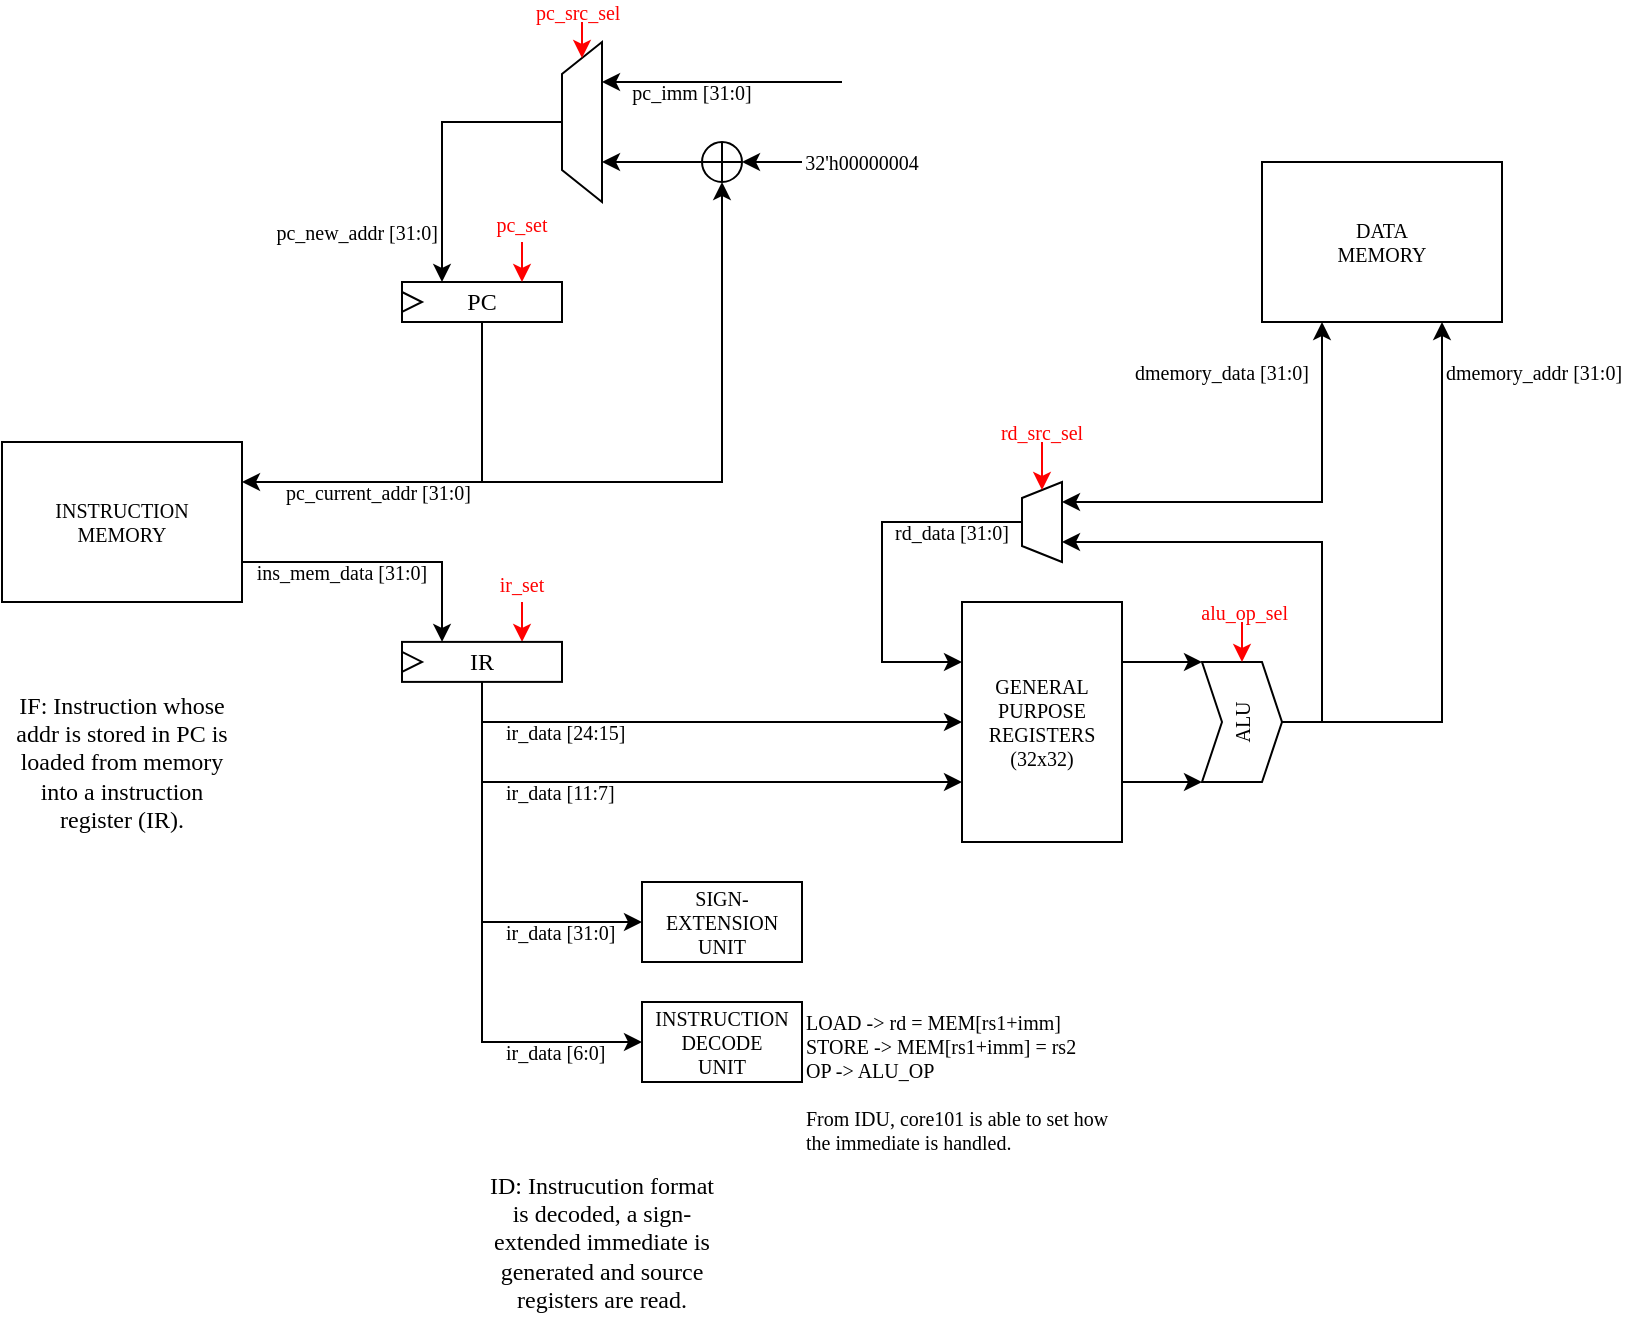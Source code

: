 <mxfile version="11.3.0" type="device" pages="1"><diagram id="1t9y9_KcyHShB-wkRH0A" name="Page-1"><mxGraphModel dx="971" dy="557" grid="1" gridSize="10" guides="1" tooltips="1" connect="1" arrows="1" fold="1" page="1" pageScale="1" pageWidth="4681" pageHeight="3300" math="0" shadow="0"><root><mxCell id="0"/><mxCell id="1" parent="0"/><mxCell id="yopNlZpIwG6vkv3u-zwX-5" value="" style="endArrow=classic;html=1;fontFamily=Times New Roman;fontSize=10;entryX=0.75;entryY=0;entryDx=0;entryDy=0;fontColor=#FF0000;strokeColor=#FF0000;" parent="1" target="yopNlZpIwG6vkv3u-zwX-1" edge="1"><mxGeometry width="50" height="50" relative="1" as="geometry"><mxPoint x="300" y="400" as="sourcePoint"/><mxPoint x="350" y="339.952" as="targetPoint"/></mxGeometry></mxCell><mxCell id="yopNlZpIwG6vkv3u-zwX-6" value="ir_set" style="text;html=1;strokeColor=none;fillColor=none;align=center;verticalAlign=bottom;whiteSpace=wrap;rounded=0;fontSize=10;fontFamily=Times New Roman;fontColor=#FF0000;" parent="1" vertex="1"><mxGeometry x="280" y="390" width="40" height="10" as="geometry"/></mxCell><mxCell id="yopNlZpIwG6vkv3u-zwX-7" value="" style="endArrow=classic;html=1;fontFamily=Times New Roman;fontSize=10;exitX=0.5;exitY=1;exitDx=0;exitDy=0;entryX=0;entryY=0.5;entryDx=0;entryDy=0;rounded=0;" parent="1" source="yopNlZpIwG6vkv3u-zwX-1" target="yopNlZpIwG6vkv3u-zwX-43" edge="1"><mxGeometry width="50" height="50" relative="1" as="geometry"><mxPoint x="270" y="499.952" as="sourcePoint"/><mxPoint x="280" y="479.952" as="targetPoint"/><Array as="points"><mxPoint x="280" y="620"/></Array></mxGeometry></mxCell><mxCell id="yopNlZpIwG6vkv3u-zwX-8" value="ir_data [24:15]" style="text;html=1;strokeColor=none;fillColor=none;align=left;verticalAlign=middle;whiteSpace=wrap;rounded=0;fontSize=10;fontFamily=Times New Roman;horizontal=1;" parent="1" vertex="1"><mxGeometry x="290" y="460" width="70" height="10" as="geometry"/></mxCell><mxCell id="yopNlZpIwG6vkv3u-zwX-9" value="INSTRUCTION&lt;br&gt;MEMORY" style="rounded=0;whiteSpace=wrap;html=1;fontFamily=Times New Roman;fontSize=10;align=center;" parent="1" vertex="1"><mxGeometry x="40" y="320" width="120" height="80" as="geometry"/></mxCell><mxCell id="yopNlZpIwG6vkv3u-zwX-10" value="" style="group" parent="1" vertex="1" connectable="0"><mxGeometry x="240" y="419.952" width="80" height="20" as="geometry"/></mxCell><mxCell id="yopNlZpIwG6vkv3u-zwX-1" value="IR" style="rounded=0;whiteSpace=wrap;html=1;fontFamily=Times New Roman;" parent="yopNlZpIwG6vkv3u-zwX-10" vertex="1"><mxGeometry width="80" height="20" as="geometry"/></mxCell><mxCell id="yopNlZpIwG6vkv3u-zwX-2" value="" style="triangle;whiteSpace=wrap;html=1;" parent="yopNlZpIwG6vkv3u-zwX-10" vertex="1"><mxGeometry y="5" width="10" height="10" as="geometry"/></mxCell><mxCell id="yopNlZpIwG6vkv3u-zwX-11" value="" style="group" parent="1" vertex="1" connectable="0"><mxGeometry x="240" y="240" width="80" height="20" as="geometry"/></mxCell><mxCell id="yopNlZpIwG6vkv3u-zwX-12" value="PC" style="rounded=0;whiteSpace=wrap;html=1;fontFamily=Times New Roman;" parent="yopNlZpIwG6vkv3u-zwX-11" vertex="1"><mxGeometry width="80" height="20" as="geometry"/></mxCell><mxCell id="yopNlZpIwG6vkv3u-zwX-13" value="" style="triangle;whiteSpace=wrap;html=1;" parent="yopNlZpIwG6vkv3u-zwX-11" vertex="1"><mxGeometry y="5" width="10" height="10" as="geometry"/></mxCell><mxCell id="yopNlZpIwG6vkv3u-zwX-15" value="pc_current_addr [31:0]" style="text;html=1;strokeColor=none;fillColor=none;align=left;verticalAlign=middle;whiteSpace=wrap;rounded=0;fontSize=10;fontFamily=Times New Roman;" parent="1" vertex="1"><mxGeometry x="180" y="340" width="100" height="10" as="geometry"/></mxCell><mxCell id="yopNlZpIwG6vkv3u-zwX-18" value="" style="endArrow=classic;html=1;fontFamily=Times New Roman;fontSize=10;entryX=1;entryY=0.25;entryDx=0;entryDy=0;exitX=0.5;exitY=1;exitDx=0;exitDy=0;rounded=0;" parent="1" source="yopNlZpIwG6vkv3u-zwX-12" target="yopNlZpIwG6vkv3u-zwX-9" edge="1"><mxGeometry width="50" height="50" relative="1" as="geometry"><mxPoint x="220" y="340" as="sourcePoint"/><mxPoint x="260" y="330" as="targetPoint"/><Array as="points"><mxPoint x="280" y="340"/></Array></mxGeometry></mxCell><mxCell id="yopNlZpIwG6vkv3u-zwX-19" value="" style="endArrow=classic;html=1;fontFamily=Times New Roman;fontSize=10;exitX=1;exitY=0.75;exitDx=0;exitDy=0;entryX=0.25;entryY=0;entryDx=0;entryDy=0;rounded=0;" parent="1" source="yopNlZpIwG6vkv3u-zwX-9" target="yopNlZpIwG6vkv3u-zwX-1" edge="1"><mxGeometry width="50" height="50" relative="1" as="geometry"><mxPoint x="180" y="410" as="sourcePoint"/><mxPoint x="220" y="380" as="targetPoint"/><Array as="points"><mxPoint x="260" y="380"/></Array></mxGeometry></mxCell><mxCell id="yopNlZpIwG6vkv3u-zwX-21" value="ins_mem_data [31:0]" style="text;html=1;strokeColor=none;fillColor=none;align=center;verticalAlign=middle;whiteSpace=wrap;rounded=0;fontFamily=Times New Roman;fontSize=10;" parent="1" vertex="1"><mxGeometry x="160" y="380" width="100" height="10" as="geometry"/></mxCell><mxCell id="yopNlZpIwG6vkv3u-zwX-22" value="" style="endArrow=classic;html=1;fontFamily=Times New Roman;fontSize=10;entryX=0.75;entryY=0;entryDx=0;entryDy=0;strokeColor=#FF0000;" parent="1" target="yopNlZpIwG6vkv3u-zwX-12" edge="1"><mxGeometry width="50" height="50" relative="1" as="geometry"><mxPoint x="300" y="220" as="sourcePoint"/><mxPoint x="240" y="170" as="targetPoint"/></mxGeometry></mxCell><mxCell id="yopNlZpIwG6vkv3u-zwX-23" value="pc_set" style="text;html=1;strokeColor=none;fillColor=none;align=center;verticalAlign=bottom;whiteSpace=wrap;rounded=0;fontSize=10;fontFamily=Times New Roman;fontColor=#FF0000;" parent="1" vertex="1"><mxGeometry x="280" y="210" width="40" height="10" as="geometry"/></mxCell><mxCell id="yopNlZpIwG6vkv3u-zwX-24" value="" style="endArrow=classic;html=1;strokeColor=#000000;fontFamily=Times New Roman;fontSize=10;fontColor=#FF0000;entryX=0.25;entryY=0;entryDx=0;entryDy=0;rounded=0;exitX=0.5;exitY=0;exitDx=0;exitDy=0;" parent="1" target="yopNlZpIwG6vkv3u-zwX-12" edge="1" source="yopNlZpIwG6vkv3u-zwX-36"><mxGeometry width="50" height="50" relative="1" as="geometry"><mxPoint x="350" y="160" as="sourcePoint"/><mxPoint x="280" y="130" as="targetPoint"/><Array as="points"><mxPoint x="260" y="160"/></Array></mxGeometry></mxCell><mxCell id="yopNlZpIwG6vkv3u-zwX-25" value="&lt;font color=&quot;#000000&quot;&gt;pc_new_addr [31:0]&lt;/font&gt;" style="text;html=1;strokeColor=none;fillColor=none;align=right;verticalAlign=middle;whiteSpace=wrap;rounded=0;fontFamily=Times New Roman;fontSize=10;fontColor=#FF0000;" parent="1" vertex="1"><mxGeometry x="170" y="210" width="90" height="10" as="geometry"/></mxCell><mxCell id="yopNlZpIwG6vkv3u-zwX-34" value="" style="endArrow=classic;html=1;strokeColor=#000000;fontFamily=Times New Roman;fontSize=10;fontColor=#000000;rounded=0;" parent="1" edge="1"><mxGeometry width="50" height="50" relative="1" as="geometry"><mxPoint x="280" y="340" as="sourcePoint"/><mxPoint x="400" y="190" as="targetPoint"/><Array as="points"><mxPoint x="400" y="340"/></Array></mxGeometry></mxCell><mxCell id="yopNlZpIwG6vkv3u-zwX-36" value="" style="shape=trapezoid;perimeter=trapezoidPerimeter;whiteSpace=wrap;html=1;fontFamily=Times New Roman;fontSize=10;fontColor=#000000;align=center;direction=north;" parent="1" vertex="1"><mxGeometry x="320" y="120" width="20" height="80" as="geometry"/></mxCell><mxCell id="yopNlZpIwG6vkv3u-zwX-37" value="" style="endArrow=classic;html=1;strokeColor=#000000;fontFamily=Times New Roman;fontSize=10;fontColor=#000000;entryX=0.25;entryY=1;entryDx=0;entryDy=0;" parent="1" target="yopNlZpIwG6vkv3u-zwX-36" edge="1"><mxGeometry width="50" height="50" relative="1" as="geometry"><mxPoint x="390" y="180" as="sourcePoint"/><mxPoint x="430" y="210" as="targetPoint"/></mxGeometry></mxCell><mxCell id="yopNlZpIwG6vkv3u-zwX-38" value="" style="endArrow=classic;html=1;strokeColor=#000000;fontFamily=Times New Roman;fontSize=10;fontColor=#000000;entryX=0.75;entryY=1;entryDx=0;entryDy=0;" parent="1" target="yopNlZpIwG6vkv3u-zwX-36" edge="1"><mxGeometry width="50" height="50" relative="1" as="geometry"><mxPoint x="460" y="140" as="sourcePoint"/><mxPoint x="480" y="120" as="targetPoint"/></mxGeometry></mxCell><mxCell id="him9F_QQ1RSPzocbQYSY-12" style="edgeStyle=orthogonalEdgeStyle;rounded=0;orthogonalLoop=1;jettySize=auto;html=1;fontFamily=Times New Roman;" edge="1" parent="1" source="yopNlZpIwG6vkv3u-zwX-39"><mxGeometry relative="1" as="geometry"><mxPoint x="410" y="180" as="targetPoint"/></mxGeometry></mxCell><mxCell id="yopNlZpIwG6vkv3u-zwX-39" value="32'h00000004" style="text;html=1;strokeColor=none;fillColor=none;align=center;verticalAlign=middle;whiteSpace=wrap;rounded=0;fontFamily=Times New Roman;fontSize=10;fontColor=#000000;" parent="1" vertex="1"><mxGeometry x="440" y="175" width="60" height="10" as="geometry"/></mxCell><mxCell id="yopNlZpIwG6vkv3u-zwX-40" value="pc_imm [31:0]" style="text;html=1;strokeColor=none;fillColor=none;align=center;verticalAlign=middle;whiteSpace=wrap;rounded=0;fontFamily=Times New Roman;fontSize=10;fontColor=#000000;" parent="1" vertex="1"><mxGeometry x="350" y="140" width="70" height="10" as="geometry"/></mxCell><mxCell id="yopNlZpIwG6vkv3u-zwX-41" value="" style="endArrow=classic;html=1;strokeColor=#FF0000;fontFamily=Times New Roman;fontSize=10;fontColor=#000000;entryX=1;entryY=0.5;entryDx=0;entryDy=0;" parent="1" target="yopNlZpIwG6vkv3u-zwX-36" edge="1"><mxGeometry width="50" height="50" relative="1" as="geometry"><mxPoint x="330" y="110" as="sourcePoint"/><mxPoint x="350" y="50" as="targetPoint"/></mxGeometry></mxCell><mxCell id="yopNlZpIwG6vkv3u-zwX-42" value="pc_src_sel" style="text;html=1;strokeColor=none;fillColor=none;align=left;verticalAlign=middle;whiteSpace=wrap;rounded=0;fontSize=10;fontFamily=Times New Roman;fontColor=#FF0000;" parent="1" vertex="1"><mxGeometry x="305" y="100" width="50" height="10" as="geometry"/></mxCell><mxCell id="yopNlZpIwG6vkv3u-zwX-43" value="INSTRUCTION&lt;br&gt;DECODE&lt;br&gt;UNIT" style="rounded=0;whiteSpace=wrap;html=1;fontFamily=Times New Roman;fontSize=10;fontColor=#000000;align=center;" parent="1" vertex="1"><mxGeometry x="360" y="600" width="80" height="40" as="geometry"/></mxCell><mxCell id="yopNlZpIwG6vkv3u-zwX-44" value="" style="shape=trapezoid;perimeter=trapezoidPerimeter;whiteSpace=wrap;html=1;fontFamily=Times New Roman;fontSize=10;fontColor=#000000;align=center;direction=north;" parent="1" vertex="1"><mxGeometry x="550" y="340" width="20" height="40" as="geometry"/></mxCell><mxCell id="yopNlZpIwG6vkv3u-zwX-45" value="LOAD -&amp;gt; rd = MEM[rs1+imm]&lt;br&gt;STORE -&amp;gt; MEM[rs1+imm] = rs2&lt;br&gt;OP -&amp;gt; ALU_OP&lt;br&gt;&lt;br&gt;From IDU, core101 is able to set how the immediate is handled." style="text;html=1;strokeColor=none;fillColor=none;align=left;verticalAlign=middle;whiteSpace=wrap;rounded=0;fontFamily=Times New Roman;fontSize=10;fontColor=#000000;" parent="1" vertex="1"><mxGeometry x="440" y="600" width="160" height="80" as="geometry"/></mxCell><mxCell id="yopNlZpIwG6vkv3u-zwX-46" value="GENERAL&lt;br&gt;PURPOSE&lt;br&gt;REGISTERS&lt;br&gt;(32x32)" style="rounded=0;whiteSpace=wrap;html=1;fontFamily=Times New Roman;fontSize=10;fontColor=#000000;align=center;" parent="1" vertex="1"><mxGeometry x="520" y="400" width="80" height="120" as="geometry"/></mxCell><mxCell id="yopNlZpIwG6vkv3u-zwX-47" value="ir_data [6:0]" style="text;html=1;strokeColor=none;fillColor=none;align=left;verticalAlign=middle;whiteSpace=wrap;rounded=0;fontSize=10;fontFamily=Times New Roman;" parent="1" vertex="1"><mxGeometry x="290" y="620" width="60" height="10" as="geometry"/></mxCell><mxCell id="yopNlZpIwG6vkv3u-zwX-49" value="" style="endArrow=classic;html=1;strokeColor=#FF0000;fontFamily=Times New Roman;fontSize=10;fontColor=#000000;entryX=1;entryY=0.5;entryDx=0;entryDy=0;" parent="1" target="yopNlZpIwG6vkv3u-zwX-44" edge="1"><mxGeometry width="50" height="50" relative="1" as="geometry"><mxPoint x="560" y="320" as="sourcePoint"/><mxPoint x="700" y="230" as="targetPoint"/></mxGeometry></mxCell><mxCell id="yopNlZpIwG6vkv3u-zwX-51" value="rd_src_sel" style="text;html=1;strokeColor=none;fillColor=none;align=center;verticalAlign=middle;whiteSpace=wrap;rounded=0;fontFamily=Times New Roman;fontSize=10;fontColor=#FF0000;" parent="1" vertex="1"><mxGeometry x="540" y="310" width="40" height="10" as="geometry"/></mxCell><mxCell id="yopNlZpIwG6vkv3u-zwX-52" value="ALU" style="shape=step;perimeter=stepPerimeter;whiteSpace=wrap;html=1;fixedSize=1;fontFamily=Times New Roman;fontSize=10;fontColor=#000000;align=center;size=10;horizontal=0;" parent="1" vertex="1"><mxGeometry x="640" y="430" width="40" height="60" as="geometry"/></mxCell><mxCell id="yopNlZpIwG6vkv3u-zwX-53" value="" style="endArrow=classic;html=1;strokeColor=#000000;fontFamily=Times New Roman;fontSize=10;fontColor=#000000;exitX=1;exitY=0.25;exitDx=0;exitDy=0;entryX=0;entryY=0;entryDx=0;entryDy=0;entryPerimeter=0;rounded=0;" parent="1" source="yopNlZpIwG6vkv3u-zwX-46" target="yopNlZpIwG6vkv3u-zwX-52" edge="1"><mxGeometry width="50" height="50" relative="1" as="geometry"><mxPoint x="680" y="450" as="sourcePoint"/><mxPoint x="730" y="400" as="targetPoint"/><Array as="points"/></mxGeometry></mxCell><mxCell id="yopNlZpIwG6vkv3u-zwX-54" value="" style="endArrow=classic;html=1;strokeColor=#000000;fontFamily=Times New Roman;fontSize=10;fontColor=#000000;exitX=1;exitY=0.75;exitDx=0;exitDy=0;entryX=0;entryY=1;entryDx=0;entryDy=0;entryPerimeter=0;" parent="1" source="yopNlZpIwG6vkv3u-zwX-46" target="yopNlZpIwG6vkv3u-zwX-52" edge="1"><mxGeometry width="50" height="50" relative="1" as="geometry"><mxPoint x="640" y="480" as="sourcePoint"/><mxPoint x="680" y="480" as="targetPoint"/></mxGeometry></mxCell><mxCell id="yopNlZpIwG6vkv3u-zwX-55" value="" style="endArrow=classic;html=1;strokeColor=#000000;fontFamily=Times New Roman;fontSize=10;fontColor=#000000;exitX=1;exitY=0.5;exitDx=0;exitDy=0;entryX=0.25;entryY=1;entryDx=0;entryDy=0;rounded=0;" parent="1" source="yopNlZpIwG6vkv3u-zwX-52" target="yopNlZpIwG6vkv3u-zwX-44" edge="1"><mxGeometry width="50" height="50" relative="1" as="geometry"><mxPoint x="730" y="410" as="sourcePoint"/><mxPoint x="780" y="360" as="targetPoint"/><Array as="points"><mxPoint x="700" y="460"/><mxPoint x="700" y="370"/></Array></mxGeometry></mxCell><mxCell id="yopNlZpIwG6vkv3u-zwX-56" value="" style="endArrow=classic;html=1;strokeColor=#000000;fontFamily=Times New Roman;fontSize=10;fontColor=#000000;exitX=0.5;exitY=0;exitDx=0;exitDy=0;entryX=0;entryY=0.25;entryDx=0;entryDy=0;rounded=0;" parent="1" source="yopNlZpIwG6vkv3u-zwX-44" target="yopNlZpIwG6vkv3u-zwX-46" edge="1"><mxGeometry width="50" height="50" relative="1" as="geometry"><mxPoint x="420" y="410" as="sourcePoint"/><mxPoint x="470" y="360" as="targetPoint"/><Array as="points"><mxPoint x="480" y="360"/><mxPoint x="480" y="430"/></Array></mxGeometry></mxCell><mxCell id="yopNlZpIwG6vkv3u-zwX-57" value="DATA&lt;br&gt;MEMORY" style="rounded=0;whiteSpace=wrap;html=1;fontFamily=Times New Roman;fontSize=10;align=center;" parent="1" vertex="1"><mxGeometry x="670" y="180" width="120" height="80" as="geometry"/></mxCell><mxCell id="yopNlZpIwG6vkv3u-zwX-58" value="" style="endArrow=classic;html=1;strokeColor=#000000;fontFamily=Times New Roman;fontSize=10;fontColor=#000000;exitX=0.25;exitY=1;exitDx=0;exitDy=0;entryX=0.75;entryY=1;entryDx=0;entryDy=0;rounded=0;startArrow=classic;startFill=1;" parent="1" source="yopNlZpIwG6vkv3u-zwX-57" target="yopNlZpIwG6vkv3u-zwX-44" edge="1"><mxGeometry width="50" height="50" relative="1" as="geometry"><mxPoint x="780" y="240" as="sourcePoint"/><mxPoint x="830" y="190" as="targetPoint"/><Array as="points"><mxPoint x="700" y="350"/></Array></mxGeometry></mxCell><mxCell id="yopNlZpIwG6vkv3u-zwX-59" value="" style="endArrow=classic;html=1;strokeColor=#FF0000;fontFamily=Times New Roman;fontSize=10;fontColor=#000000;entryX=0.5;entryY=0;entryDx=0;entryDy=0;" parent="1" target="yopNlZpIwG6vkv3u-zwX-52" edge="1"><mxGeometry width="50" height="50" relative="1" as="geometry"><mxPoint x="660" y="410" as="sourcePoint"/><mxPoint x="650" y="430" as="targetPoint"/></mxGeometry></mxCell><mxCell id="yopNlZpIwG6vkv3u-zwX-60" value="alu_op_sel" style="text;html=1;strokeColor=none;fillColor=none;align=right;verticalAlign=middle;whiteSpace=wrap;rounded=0;fontFamily=Times New Roman;fontSize=10;fontColor=#FF0000;" parent="1" vertex="1"><mxGeometry x="635" y="400" width="50" height="10" as="geometry"/></mxCell><mxCell id="yopNlZpIwG6vkv3u-zwX-61" value="" style="endArrow=classic;html=1;strokeColor=#000000;fontFamily=Times New Roman;fontSize=10;fontColor=#000000;entryX=0.75;entryY=1;entryDx=0;entryDy=0;rounded=0;" parent="1" target="yopNlZpIwG6vkv3u-zwX-57" edge="1"><mxGeometry width="50" height="50" relative="1" as="geometry"><mxPoint x="700" y="460" as="sourcePoint"/><mxPoint x="820" y="360" as="targetPoint"/><Array as="points"><mxPoint x="760" y="460"/></Array></mxGeometry></mxCell><mxCell id="Cr9JziYcWxAvov94kk-n-1" value="rd_data [31:0]" style="text;html=1;strokeColor=none;fillColor=none;align=center;verticalAlign=middle;whiteSpace=wrap;rounded=0;fontFamily=Times New Roman;fontSize=10;" parent="1" vertex="1"><mxGeometry x="480" y="360" width="70" height="10" as="geometry"/></mxCell><mxCell id="Cr9JziYcWxAvov94kk-n-4" value="" style="endArrow=classic;html=1;fontFamily=Times New Roman;fontSize=10;fontColor=#000000;entryX=0;entryY=0.5;entryDx=0;entryDy=0;strokeColor=#000000;rounded=0;" parent="1" target="yopNlZpIwG6vkv3u-zwX-46" edge="1"><mxGeometry width="50" height="50" relative="1" as="geometry"><mxPoint x="280" y="460" as="sourcePoint"/><mxPoint x="330" y="470" as="targetPoint"/><Array as="points"/></mxGeometry></mxCell><mxCell id="Cr9JziYcWxAvov94kk-n-5" value="ir_data [11:7]" style="text;html=1;strokeColor=none;fillColor=none;align=left;verticalAlign=middle;whiteSpace=wrap;rounded=0;fontSize=10;fontFamily=Times New Roman;" parent="1" vertex="1"><mxGeometry x="290" y="490" width="60" height="10" as="geometry"/></mxCell><mxCell id="Cr9JziYcWxAvov94kk-n-8" value="" style="endArrow=classic;html=1;strokeColor=#000000;fontFamily=Times New Roman;fontSize=10;fontColor=#000000;entryX=0;entryY=0.75;entryDx=0;entryDy=0;" parent="1" target="yopNlZpIwG6vkv3u-zwX-46" edge="1"><mxGeometry width="50" height="50" relative="1" as="geometry"><mxPoint x="280" y="490" as="sourcePoint"/><mxPoint x="390" y="490" as="targetPoint"/></mxGeometry></mxCell><mxCell id="him9F_QQ1RSPzocbQYSY-1" value="dmemory_data [31:0]" style="text;html=1;strokeColor=none;fillColor=none;align=center;verticalAlign=middle;whiteSpace=wrap;rounded=0;fontFamily=Times New Roman;fontSize=10;" vertex="1" parent="1"><mxGeometry x="600" y="280" width="100" height="10" as="geometry"/></mxCell><mxCell id="him9F_QQ1RSPzocbQYSY-2" value="dmemory_addr [31:0]" style="text;html=1;strokeColor=none;fillColor=none;align=left;verticalAlign=middle;whiteSpace=wrap;rounded=0;fontFamily=Times New Roman;fontSize=10;" vertex="1" parent="1"><mxGeometry x="760" y="280" width="100" height="10" as="geometry"/></mxCell><mxCell id="him9F_QQ1RSPzocbQYSY-3" value="IF: Instruction whose addr is stored in PC is loaded from memory into a instruction register (IR)." style="text;html=1;strokeColor=none;fillColor=none;align=center;verticalAlign=middle;whiteSpace=wrap;rounded=0;fontFamily=Times New Roman;" vertex="1" parent="1"><mxGeometry x="40" y="440" width="120" height="80" as="geometry"/></mxCell><mxCell id="him9F_QQ1RSPzocbQYSY-4" value="SIGN-EXTENSION UNIT" style="rounded=0;whiteSpace=wrap;html=1;fontFamily=Times New Roman;fontSize=10;fontColor=#000000;align=center;" vertex="1" parent="1"><mxGeometry x="360" y="540" width="80" height="40" as="geometry"/></mxCell><mxCell id="him9F_QQ1RSPzocbQYSY-5" value="" style="endArrow=classic;html=1;entryX=0;entryY=0.5;entryDx=0;entryDy=0;" edge="1" parent="1" target="him9F_QQ1RSPzocbQYSY-4"><mxGeometry width="50" height="50" relative="1" as="geometry"><mxPoint x="280" y="560" as="sourcePoint"/><mxPoint x="210" y="560" as="targetPoint"/></mxGeometry></mxCell><mxCell id="him9F_QQ1RSPzocbQYSY-6" value="ID: Instrucution format is decoded, a sign-extended immediate is generated and source registers are read." style="text;html=1;strokeColor=none;fillColor=none;align=center;verticalAlign=middle;whiteSpace=wrap;rounded=0;fontFamily=Times New Roman;" vertex="1" parent="1"><mxGeometry x="280" y="680" width="120" height="80" as="geometry"/></mxCell><mxCell id="him9F_QQ1RSPzocbQYSY-7" value="ir_data [31:0]" style="text;html=1;strokeColor=none;fillColor=none;align=left;verticalAlign=middle;whiteSpace=wrap;rounded=0;fontSize=10;fontFamily=Times New Roman;" vertex="1" parent="1"><mxGeometry x="290" y="560" width="60" height="10" as="geometry"/></mxCell><mxCell id="yopNlZpIwG6vkv3u-zwX-29" value="" style="ellipse;whiteSpace=wrap;html=1;aspect=fixed;fontFamily=Times New Roman;fontSize=10;fontColor=#000000;align=center;" parent="1" vertex="1"><mxGeometry x="390" y="170" width="20" height="20" as="geometry"/></mxCell><mxCell id="yopNlZpIwG6vkv3u-zwX-30" value="" style="endArrow=none;html=1;strokeColor=#000000;fontFamily=Times New Roman;fontSize=10;fontColor=#000000;exitX=0;exitY=0.5;exitDx=0;exitDy=0;entryX=1;entryY=0.5;entryDx=0;entryDy=0;" parent="1" source="yopNlZpIwG6vkv3u-zwX-29" target="yopNlZpIwG6vkv3u-zwX-29" edge="1"><mxGeometry width="50" height="50" relative="1" as="geometry"><mxPoint x="420" y="180" as="sourcePoint"/><mxPoint x="470" y="130" as="targetPoint"/></mxGeometry></mxCell><mxCell id="yopNlZpIwG6vkv3u-zwX-31" value="" style="endArrow=none;html=1;strokeColor=#000000;fontFamily=Times New Roman;fontSize=10;fontColor=#000000;exitX=0.5;exitY=0;exitDx=0;exitDy=0;entryX=0.5;entryY=1;entryDx=0;entryDy=0;" parent="1" source="yopNlZpIwG6vkv3u-zwX-29" target="yopNlZpIwG6vkv3u-zwX-29" edge="1"><mxGeometry width="50" height="50" relative="1" as="geometry"><mxPoint x="370" y="150" as="sourcePoint"/><mxPoint x="420" y="100" as="targetPoint"/></mxGeometry></mxCell></root></mxGraphModel></diagram></mxfile>